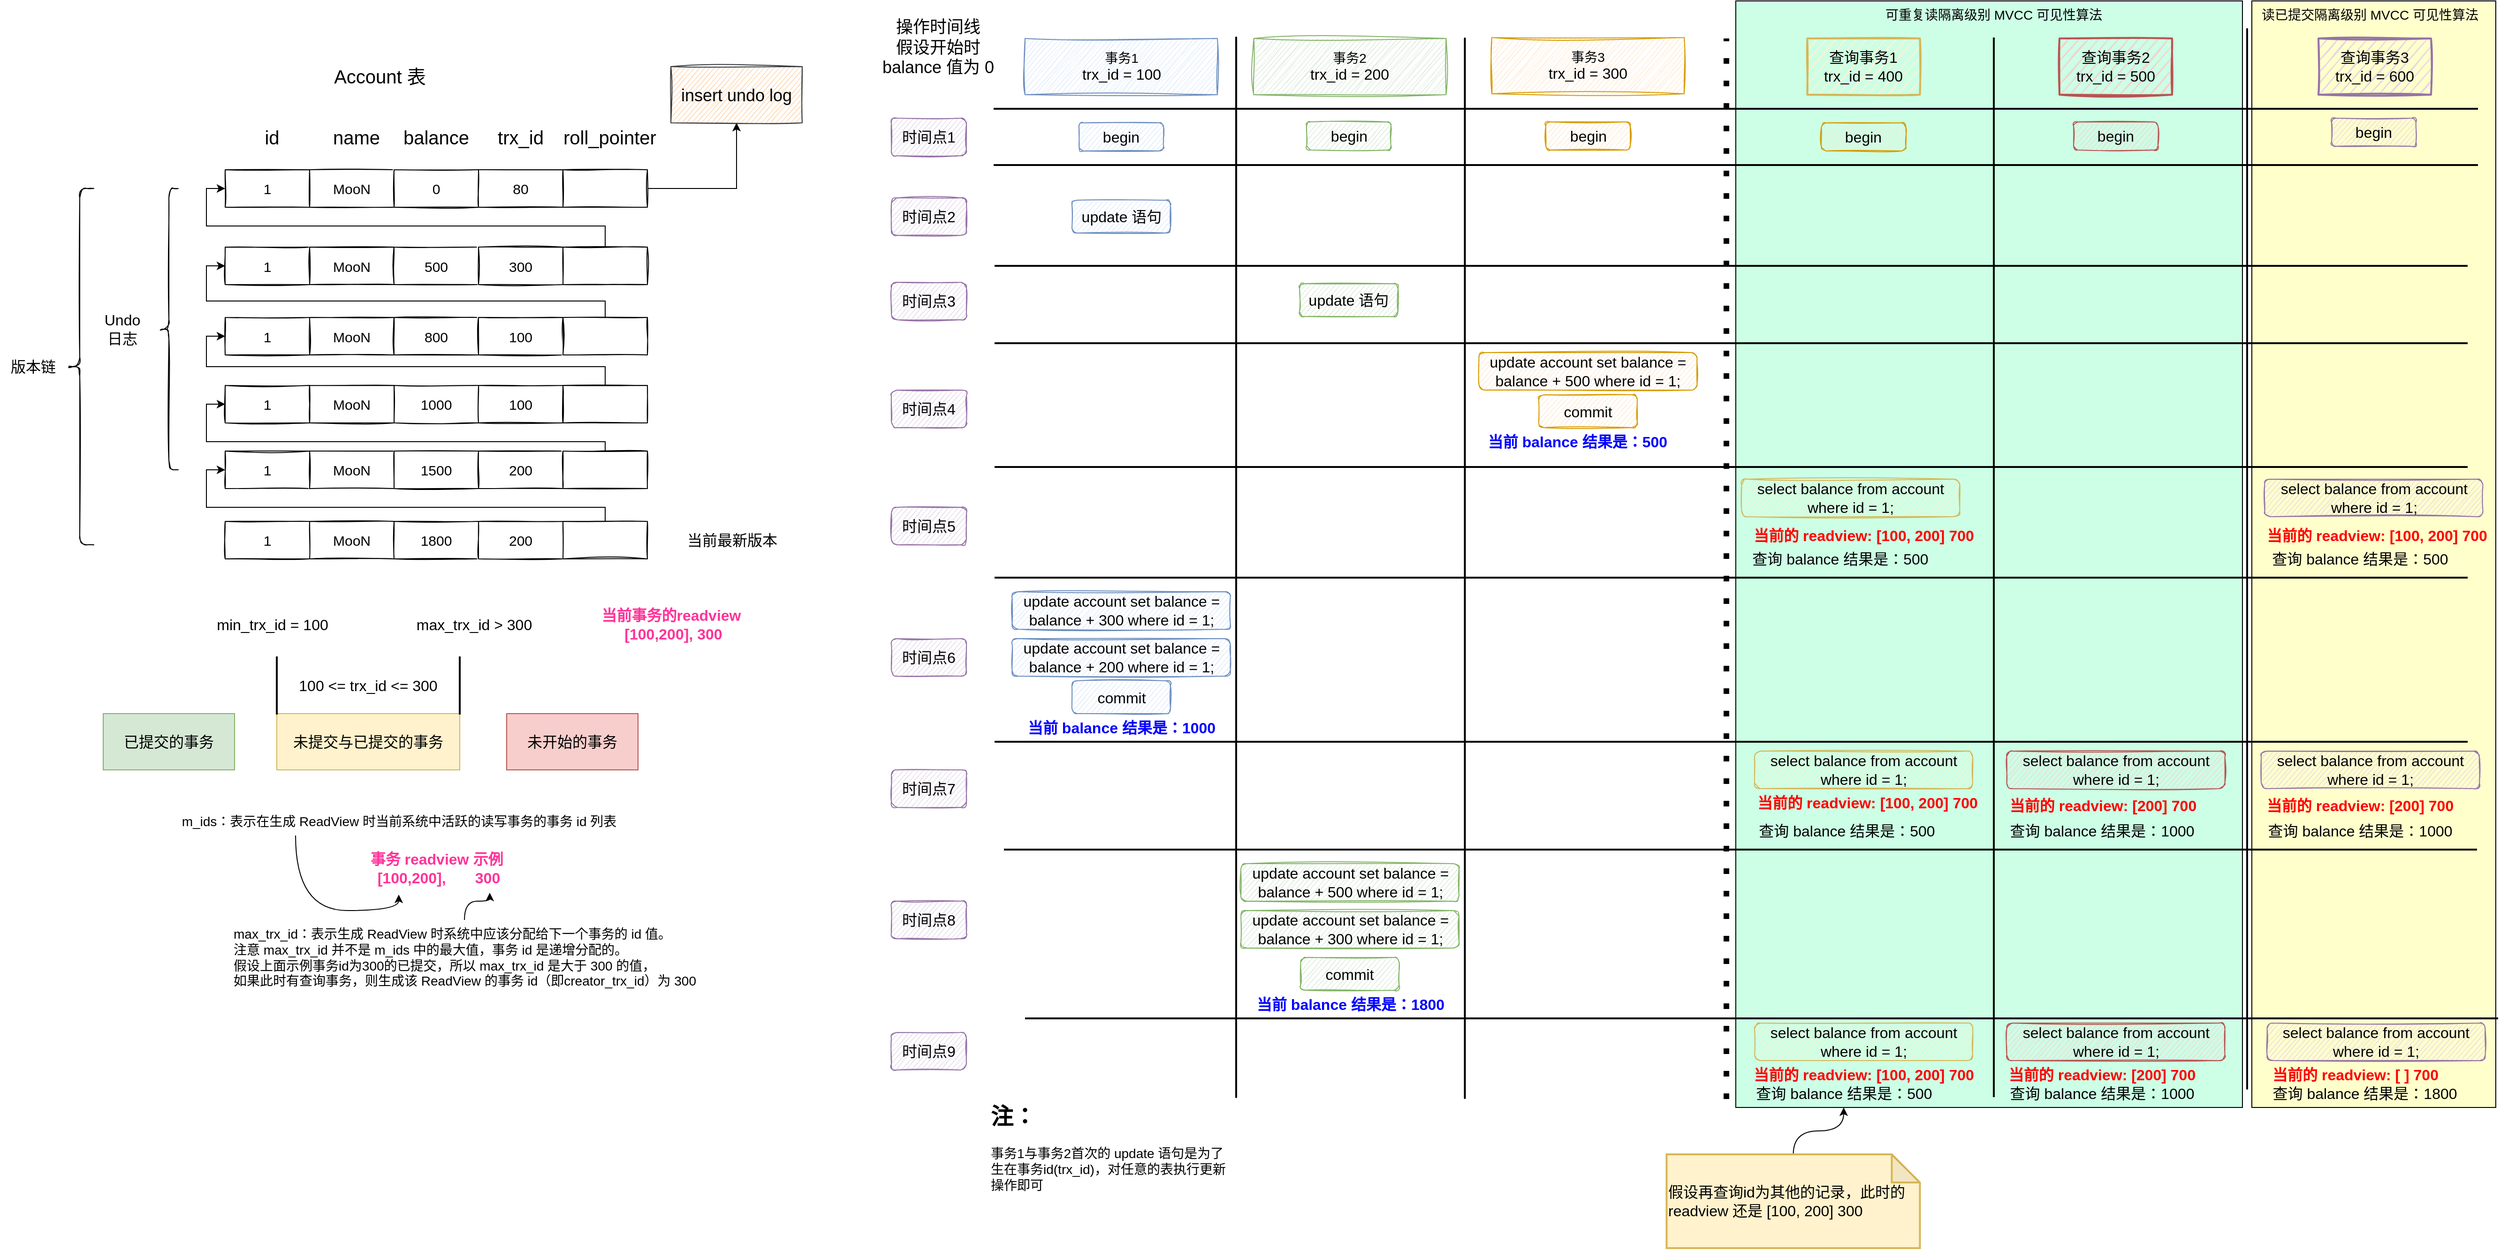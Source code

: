 <mxfile version="21.6.1" type="device">
  <diagram id="QQNucZEWwQuZAoMuL0eo" name="版本链比对流程">
    <mxGraphModel dx="2231" dy="823" grid="1" gridSize="10" guides="1" tooltips="1" connect="1" arrows="1" fold="1" page="1" pageScale="1" pageWidth="827" pageHeight="1169" math="0" shadow="0">
      <root>
        <mxCell id="0" />
        <mxCell id="1" parent="0" />
        <mxCell id="10XfThxbCA74bScCRpUW-12" value="" style="rounded=0;whiteSpace=wrap;html=1;fontSize=14;fillColor=#FFFFCC;" parent="1" vertex="1">
          <mxGeometry x="2300" width="260" height="1180" as="geometry" />
        </mxCell>
        <mxCell id="10XfThxbCA74bScCRpUW-10" value="" style="rounded=0;whiteSpace=wrap;html=1;fontSize=14;fillColor=#CCFFE6;" parent="1" vertex="1">
          <mxGeometry x="1750" width="540" height="1180" as="geometry" />
        </mxCell>
        <mxCell id="0qLtHgP30Eh2IL9KS39c-17" value="" style="shape=partialRectangle;whiteSpace=wrap;html=1;left=0;right=0;fillColor=none;sketch=0;fontSize=16;strokeWidth=2;" parent="1" vertex="1">
          <mxGeometry x="960" y="115" width="1580" height="60" as="geometry" />
        </mxCell>
        <mxCell id="MeZA9_PLkz-uhG6X49Gn-3" value="&lt;font style=&quot;font-size: 20px;&quot;&gt;Account 表&lt;/font&gt;" style="text;html=1;strokeColor=none;fillColor=none;align=center;verticalAlign=middle;whiteSpace=wrap;rounded=0;sketch=1;fillStyle=auto;" parent="1" vertex="1">
          <mxGeometry x="220" y="50" width="170" height="60" as="geometry" />
        </mxCell>
        <mxCell id="MeZA9_PLkz-uhG6X49Gn-23" value="" style="group;sketch=1;" parent="1" vertex="1" connectable="0">
          <mxGeometry x="140" y="180" width="450" height="40" as="geometry" />
        </mxCell>
        <mxCell id="MeZA9_PLkz-uhG6X49Gn-18" value="1" style="rounded=0;whiteSpace=wrap;html=1;sketch=1;fillStyle=auto;fontSize=15;gradientColor=none;" parent="MeZA9_PLkz-uhG6X49Gn-23" vertex="1">
          <mxGeometry width="90" height="40" as="geometry" />
        </mxCell>
        <mxCell id="MeZA9_PLkz-uhG6X49Gn-19" value="MooN" style="rounded=0;whiteSpace=wrap;html=1;sketch=1;fillStyle=auto;fontSize=15;gradientColor=none;" parent="MeZA9_PLkz-uhG6X49Gn-23" vertex="1">
          <mxGeometry x="90" width="90" height="40" as="geometry" />
        </mxCell>
        <mxCell id="MeZA9_PLkz-uhG6X49Gn-20" value="0" style="rounded=0;whiteSpace=wrap;html=1;sketch=1;fillStyle=auto;fontSize=15;gradientColor=none;" parent="MeZA9_PLkz-uhG6X49Gn-23" vertex="1">
          <mxGeometry x="180" width="90" height="40" as="geometry" />
        </mxCell>
        <mxCell id="MeZA9_PLkz-uhG6X49Gn-21" value="80" style="rounded=0;whiteSpace=wrap;html=1;sketch=1;fillStyle=auto;fontSize=15;gradientColor=none;" parent="MeZA9_PLkz-uhG6X49Gn-23" vertex="1">
          <mxGeometry x="270" width="90" height="40" as="geometry" />
        </mxCell>
        <mxCell id="MeZA9_PLkz-uhG6X49Gn-22" value="" style="rounded=0;whiteSpace=wrap;html=1;sketch=1;fillStyle=auto;fontSize=15;gradientColor=none;" parent="MeZA9_PLkz-uhG6X49Gn-23" vertex="1">
          <mxGeometry x="360" width="90" height="40" as="geometry" />
        </mxCell>
        <mxCell id="0qLtHgP30Eh2IL9KS39c-2" value="&lt;font style=&quot;font-size: 20px;&quot;&gt;id&lt;/font&gt;" style="text;html=1;strokeColor=none;fillColor=none;align=center;verticalAlign=middle;whiteSpace=wrap;rounded=0;sketch=1;" parent="1" vertex="1">
          <mxGeometry x="160" y="130" width="60" height="30" as="geometry" />
        </mxCell>
        <mxCell id="0qLtHgP30Eh2IL9KS39c-3" value="&lt;font style=&quot;font-size: 20px;&quot;&gt;name&lt;/font&gt;" style="text;html=1;strokeColor=none;fillColor=none;align=center;verticalAlign=middle;whiteSpace=wrap;rounded=0;sketch=1;" parent="1" vertex="1">
          <mxGeometry x="250" y="130" width="60" height="30" as="geometry" />
        </mxCell>
        <mxCell id="0qLtHgP30Eh2IL9KS39c-4" value="&lt;font style=&quot;font-size: 20px;&quot;&gt;balance&lt;/font&gt;" style="text;html=1;strokeColor=none;fillColor=none;align=center;verticalAlign=middle;whiteSpace=wrap;rounded=0;sketch=1;" parent="1" vertex="1">
          <mxGeometry x="335" y="130" width="60" height="30" as="geometry" />
        </mxCell>
        <mxCell id="0qLtHgP30Eh2IL9KS39c-5" value="&lt;font style=&quot;font-size: 20px;&quot;&gt;trx_id&lt;/font&gt;" style="text;html=1;strokeColor=none;fillColor=none;align=center;verticalAlign=middle;whiteSpace=wrap;rounded=0;sketch=1;" parent="1" vertex="1">
          <mxGeometry x="425" y="130" width="60" height="30" as="geometry" />
        </mxCell>
        <mxCell id="0qLtHgP30Eh2IL9KS39c-6" value="&lt;font style=&quot;font-size: 20px;&quot;&gt;roll_pointer&lt;/font&gt;" style="text;html=1;strokeColor=none;fillColor=none;align=center;verticalAlign=middle;whiteSpace=wrap;rounded=0;sketch=1;" parent="1" vertex="1">
          <mxGeometry x="485" y="130" width="130" height="30" as="geometry" />
        </mxCell>
        <mxCell id="0qLtHgP30Eh2IL9KS39c-7" style="edgeStyle=orthogonalEdgeStyle;rounded=0;orthogonalLoop=1;jettySize=auto;html=1;exitX=1;exitY=0.5;exitDx=0;exitDy=0;fontSize=20;" parent="1" source="MeZA9_PLkz-uhG6X49Gn-22" target="0qLtHgP30Eh2IL9KS39c-8" edge="1">
          <mxGeometry relative="1" as="geometry">
            <mxPoint x="650" y="90" as="targetPoint" />
          </mxGeometry>
        </mxCell>
        <mxCell id="0qLtHgP30Eh2IL9KS39c-8" value="&lt;font style=&quot;font-size: 18px;&quot;&gt;insert undo log&lt;/font&gt;" style="rounded=0;whiteSpace=wrap;html=1;sketch=1;fontSize=20;fillColor=#ffcc99;strokeColor=#36393d;" parent="1" vertex="1">
          <mxGeometry x="615" y="70" width="140" height="60" as="geometry" />
        </mxCell>
        <mxCell id="0qLtHgP30Eh2IL9KS39c-9" value="操作时间线&lt;br&gt;假设开始时 &lt;br&gt;balance 值为 0" style="text;html=1;strokeColor=none;fillColor=none;align=center;verticalAlign=middle;whiteSpace=wrap;rounded=0;sketch=1;fontSize=18;" parent="1" vertex="1">
          <mxGeometry x="770" y="30" width="260" height="40" as="geometry" />
        </mxCell>
        <mxCell id="0qLtHgP30Eh2IL9KS39c-19" value="时间点1" style="rounded=1;whiteSpace=wrap;html=1;sketch=1;fontSize=16;fillColor=#e1d5e7;strokeColor=#9673a6;" parent="1" vertex="1">
          <mxGeometry x="850" y="125" width="80" height="40" as="geometry" />
        </mxCell>
        <mxCell id="0qLtHgP30Eh2IL9KS39c-20" value="时间点2" style="rounded=1;whiteSpace=wrap;html=1;sketch=1;fontSize=16;fillColor=#e1d5e7;strokeColor=#9673a6;" parent="1" vertex="1">
          <mxGeometry x="850" y="210" width="80" height="40" as="geometry" />
        </mxCell>
        <mxCell id="0qLtHgP30Eh2IL9KS39c-23" value="update 语句" style="rounded=1;whiteSpace=wrap;html=1;sketch=1;fontSize=16;fillColor=#dae8fc;strokeColor=#6c8ebf;" parent="1" vertex="1">
          <mxGeometry x="1042.5" y="212.5" width="105" height="35" as="geometry" />
        </mxCell>
        <mxCell id="0qLtHgP30Eh2IL9KS39c-27" value="时间点3" style="rounded=1;whiteSpace=wrap;html=1;sketch=1;fontSize=16;fillColor=#e1d5e7;strokeColor=#9673a6;" parent="1" vertex="1">
          <mxGeometry x="850" y="300" width="80" height="40" as="geometry" />
        </mxCell>
        <mxCell id="0qLtHgP30Eh2IL9KS39c-31" value="时间点4" style="rounded=1;whiteSpace=wrap;html=1;sketch=1;fontSize=16;fillColor=#e1d5e7;strokeColor=#9673a6;" parent="1" vertex="1">
          <mxGeometry x="850" y="415" width="80" height="40" as="geometry" />
        </mxCell>
        <mxCell id="0qLtHgP30Eh2IL9KS39c-33" value="" style="group;sketch=1;" parent="1" vertex="1" connectable="0">
          <mxGeometry x="140" y="262.5" width="450" height="40" as="geometry" />
        </mxCell>
        <mxCell id="0qLtHgP30Eh2IL9KS39c-34" value="1" style="rounded=0;whiteSpace=wrap;html=1;sketch=1;fillStyle=auto;fontSize=15;gradientColor=none;" parent="0qLtHgP30Eh2IL9KS39c-33" vertex="1">
          <mxGeometry width="90" height="40" as="geometry" />
        </mxCell>
        <mxCell id="0qLtHgP30Eh2IL9KS39c-35" value="MooN" style="rounded=0;whiteSpace=wrap;html=1;sketch=1;fillStyle=auto;fontSize=15;gradientColor=none;" parent="0qLtHgP30Eh2IL9KS39c-33" vertex="1">
          <mxGeometry x="90" width="90" height="40" as="geometry" />
        </mxCell>
        <mxCell id="0qLtHgP30Eh2IL9KS39c-36" value="500" style="rounded=0;whiteSpace=wrap;html=1;sketch=1;fillStyle=auto;fontSize=15;gradientColor=none;" parent="0qLtHgP30Eh2IL9KS39c-33" vertex="1">
          <mxGeometry x="180" width="90" height="40" as="geometry" />
        </mxCell>
        <mxCell id="0qLtHgP30Eh2IL9KS39c-37" value="300" style="rounded=0;whiteSpace=wrap;html=1;sketch=1;fillStyle=auto;fontSize=15;gradientColor=none;" parent="0qLtHgP30Eh2IL9KS39c-33" vertex="1">
          <mxGeometry x="270" width="90" height="40" as="geometry" />
        </mxCell>
        <mxCell id="0qLtHgP30Eh2IL9KS39c-38" value="" style="rounded=0;whiteSpace=wrap;html=1;sketch=1;fillStyle=auto;fontSize=15;gradientColor=none;" parent="0qLtHgP30Eh2IL9KS39c-33" vertex="1">
          <mxGeometry x="360" width="90" height="40" as="geometry" />
        </mxCell>
        <mxCell id="0qLtHgP30Eh2IL9KS39c-39" style="edgeStyle=orthogonalEdgeStyle;rounded=0;orthogonalLoop=1;jettySize=auto;html=1;entryX=0;entryY=0.5;entryDx=0;entryDy=0;fontSize=16;" parent="1" source="0qLtHgP30Eh2IL9KS39c-38" target="MeZA9_PLkz-uhG6X49Gn-18" edge="1">
          <mxGeometry relative="1" as="geometry">
            <Array as="points">
              <mxPoint x="545" y="240" />
              <mxPoint x="120" y="240" />
              <mxPoint x="120" y="200" />
            </Array>
          </mxGeometry>
        </mxCell>
        <mxCell id="0qLtHgP30Eh2IL9KS39c-41" value="" style="group;sketch=1;" parent="1" vertex="1" connectable="0">
          <mxGeometry x="140" y="337.5" width="450" height="40" as="geometry" />
        </mxCell>
        <mxCell id="0qLtHgP30Eh2IL9KS39c-42" value="1" style="rounded=0;whiteSpace=wrap;html=1;sketch=1;fillStyle=auto;fontSize=15;gradientColor=none;" parent="0qLtHgP30Eh2IL9KS39c-41" vertex="1">
          <mxGeometry width="90" height="40" as="geometry" />
        </mxCell>
        <mxCell id="0qLtHgP30Eh2IL9KS39c-43" value="MooN" style="rounded=0;whiteSpace=wrap;html=1;sketch=1;fillStyle=auto;fontSize=15;gradientColor=none;" parent="0qLtHgP30Eh2IL9KS39c-41" vertex="1">
          <mxGeometry x="90" width="90" height="40" as="geometry" />
        </mxCell>
        <mxCell id="0qLtHgP30Eh2IL9KS39c-44" value="800" style="rounded=0;whiteSpace=wrap;html=1;sketch=1;fillStyle=auto;fontSize=15;gradientColor=none;" parent="0qLtHgP30Eh2IL9KS39c-41" vertex="1">
          <mxGeometry x="180" width="90" height="40" as="geometry" />
        </mxCell>
        <mxCell id="0qLtHgP30Eh2IL9KS39c-45" value="100" style="rounded=0;whiteSpace=wrap;html=1;sketch=1;fillStyle=auto;fontSize=15;gradientColor=none;" parent="0qLtHgP30Eh2IL9KS39c-41" vertex="1">
          <mxGeometry x="270" width="90" height="40" as="geometry" />
        </mxCell>
        <mxCell id="0qLtHgP30Eh2IL9KS39c-46" value="" style="rounded=0;whiteSpace=wrap;html=1;sketch=1;fillStyle=auto;fontSize=15;gradientColor=none;" parent="0qLtHgP30Eh2IL9KS39c-41" vertex="1">
          <mxGeometry x="360" width="90" height="40" as="geometry" />
        </mxCell>
        <mxCell id="0qLtHgP30Eh2IL9KS39c-47" value="" style="group;sketch=1;" parent="1" vertex="1" connectable="0">
          <mxGeometry x="140" y="410" width="450" height="40" as="geometry" />
        </mxCell>
        <mxCell id="0qLtHgP30Eh2IL9KS39c-48" value="1" style="rounded=0;whiteSpace=wrap;html=1;sketch=1;fillStyle=auto;fontSize=15;gradientColor=none;" parent="0qLtHgP30Eh2IL9KS39c-47" vertex="1">
          <mxGeometry width="90" height="40" as="geometry" />
        </mxCell>
        <mxCell id="0qLtHgP30Eh2IL9KS39c-49" value="MooN" style="rounded=0;whiteSpace=wrap;html=1;sketch=1;fillStyle=auto;fontSize=15;gradientColor=none;" parent="0qLtHgP30Eh2IL9KS39c-47" vertex="1">
          <mxGeometry x="90" width="90" height="40" as="geometry" />
        </mxCell>
        <mxCell id="0qLtHgP30Eh2IL9KS39c-50" value="1000" style="rounded=0;whiteSpace=wrap;html=1;sketch=1;fillStyle=auto;fontSize=15;gradientColor=none;" parent="0qLtHgP30Eh2IL9KS39c-47" vertex="1">
          <mxGeometry x="180" width="90" height="40" as="geometry" />
        </mxCell>
        <mxCell id="0qLtHgP30Eh2IL9KS39c-51" value="100" style="rounded=0;whiteSpace=wrap;html=1;sketch=1;fillStyle=auto;fontSize=15;gradientColor=none;" parent="0qLtHgP30Eh2IL9KS39c-47" vertex="1">
          <mxGeometry x="270" width="90" height="40" as="geometry" />
        </mxCell>
        <mxCell id="0qLtHgP30Eh2IL9KS39c-52" value="" style="rounded=0;whiteSpace=wrap;html=1;sketch=1;fillStyle=auto;fontSize=15;gradientColor=none;" parent="0qLtHgP30Eh2IL9KS39c-47" vertex="1">
          <mxGeometry x="360" width="90" height="40" as="geometry" />
        </mxCell>
        <mxCell id="0qLtHgP30Eh2IL9KS39c-53" value="" style="group;sketch=1;" parent="1" vertex="1" connectable="0">
          <mxGeometry x="140" y="480" width="450" height="40" as="geometry" />
        </mxCell>
        <mxCell id="0qLtHgP30Eh2IL9KS39c-54" value="1" style="rounded=0;whiteSpace=wrap;html=1;sketch=1;fillStyle=auto;fontSize=15;gradientColor=none;" parent="0qLtHgP30Eh2IL9KS39c-53" vertex="1">
          <mxGeometry width="90" height="40" as="geometry" />
        </mxCell>
        <mxCell id="0qLtHgP30Eh2IL9KS39c-55" value="MooN" style="rounded=0;whiteSpace=wrap;html=1;sketch=1;fillStyle=auto;fontSize=15;gradientColor=none;" parent="0qLtHgP30Eh2IL9KS39c-53" vertex="1">
          <mxGeometry x="90" width="90" height="40" as="geometry" />
        </mxCell>
        <mxCell id="0qLtHgP30Eh2IL9KS39c-56" value="1500" style="rounded=0;whiteSpace=wrap;html=1;sketch=1;fillStyle=auto;fontSize=15;gradientColor=none;" parent="0qLtHgP30Eh2IL9KS39c-53" vertex="1">
          <mxGeometry x="180" width="90" height="40" as="geometry" />
        </mxCell>
        <mxCell id="0qLtHgP30Eh2IL9KS39c-57" value="200" style="rounded=0;whiteSpace=wrap;html=1;sketch=1;fillStyle=auto;fontSize=15;gradientColor=none;" parent="0qLtHgP30Eh2IL9KS39c-53" vertex="1">
          <mxGeometry x="270" width="90" height="40" as="geometry" />
        </mxCell>
        <mxCell id="0qLtHgP30Eh2IL9KS39c-58" value="" style="rounded=0;whiteSpace=wrap;html=1;sketch=1;fillStyle=auto;fontSize=15;gradientColor=none;" parent="0qLtHgP30Eh2IL9KS39c-53" vertex="1">
          <mxGeometry x="360" width="90" height="40" as="geometry" />
        </mxCell>
        <mxCell id="0qLtHgP30Eh2IL9KS39c-59" value="" style="group;sketch=1;" parent="1" vertex="1" connectable="0">
          <mxGeometry x="140" y="555" width="450" height="40" as="geometry" />
        </mxCell>
        <mxCell id="0qLtHgP30Eh2IL9KS39c-60" value="1" style="rounded=0;whiteSpace=wrap;html=1;sketch=1;fillStyle=auto;fontSize=15;gradientColor=none;" parent="0qLtHgP30Eh2IL9KS39c-59" vertex="1">
          <mxGeometry width="90" height="40" as="geometry" />
        </mxCell>
        <mxCell id="0qLtHgP30Eh2IL9KS39c-61" value="MooN" style="rounded=0;whiteSpace=wrap;html=1;sketch=1;fillStyle=auto;fontSize=15;gradientColor=none;" parent="0qLtHgP30Eh2IL9KS39c-59" vertex="1">
          <mxGeometry x="90" width="90" height="40" as="geometry" />
        </mxCell>
        <mxCell id="0qLtHgP30Eh2IL9KS39c-62" value="1800" style="rounded=0;whiteSpace=wrap;html=1;sketch=1;fillStyle=auto;fontSize=15;gradientColor=none;" parent="0qLtHgP30Eh2IL9KS39c-59" vertex="1">
          <mxGeometry x="180" width="90" height="40" as="geometry" />
        </mxCell>
        <mxCell id="0qLtHgP30Eh2IL9KS39c-63" value="200" style="rounded=0;whiteSpace=wrap;html=1;sketch=1;fillStyle=auto;fontSize=15;gradientColor=none;" parent="0qLtHgP30Eh2IL9KS39c-59" vertex="1">
          <mxGeometry x="270" width="90" height="40" as="geometry" />
        </mxCell>
        <mxCell id="0qLtHgP30Eh2IL9KS39c-64" value="" style="rounded=0;whiteSpace=wrap;html=1;sketch=1;fillStyle=auto;fontSize=15;gradientColor=none;" parent="0qLtHgP30Eh2IL9KS39c-59" vertex="1">
          <mxGeometry x="360" width="90" height="40" as="geometry" />
        </mxCell>
        <mxCell id="0qLtHgP30Eh2IL9KS39c-65" style="edgeStyle=orthogonalEdgeStyle;rounded=0;orthogonalLoop=1;jettySize=auto;html=1;entryX=0;entryY=0.5;entryDx=0;entryDy=0;fontSize=16;" parent="1" source="0qLtHgP30Eh2IL9KS39c-64" target="0qLtHgP30Eh2IL9KS39c-54" edge="1">
          <mxGeometry relative="1" as="geometry">
            <Array as="points">
              <mxPoint x="545" y="540" />
              <mxPoint x="120" y="540" />
              <mxPoint x="120" y="500" />
            </Array>
          </mxGeometry>
        </mxCell>
        <mxCell id="0qLtHgP30Eh2IL9KS39c-66" style="edgeStyle=orthogonalEdgeStyle;rounded=0;orthogonalLoop=1;jettySize=auto;html=1;entryX=0;entryY=0.5;entryDx=0;entryDy=0;fontSize=16;" parent="1" source="0qLtHgP30Eh2IL9KS39c-58" target="0qLtHgP30Eh2IL9KS39c-48" edge="1">
          <mxGeometry relative="1" as="geometry">
            <Array as="points">
              <mxPoint x="545" y="470" />
              <mxPoint x="120" y="470" />
              <mxPoint x="120" y="430" />
            </Array>
          </mxGeometry>
        </mxCell>
        <mxCell id="0qLtHgP30Eh2IL9KS39c-67" style="edgeStyle=orthogonalEdgeStyle;rounded=0;orthogonalLoop=1;jettySize=auto;html=1;entryX=0;entryY=0.5;entryDx=0;entryDy=0;fontSize=16;" parent="1" source="0qLtHgP30Eh2IL9KS39c-52" target="0qLtHgP30Eh2IL9KS39c-42" edge="1">
          <mxGeometry relative="1" as="geometry">
            <Array as="points">
              <mxPoint x="545" y="390" />
              <mxPoint x="120" y="390" />
              <mxPoint x="120" y="358" />
            </Array>
          </mxGeometry>
        </mxCell>
        <mxCell id="0qLtHgP30Eh2IL9KS39c-68" style="edgeStyle=orthogonalEdgeStyle;rounded=0;orthogonalLoop=1;jettySize=auto;html=1;entryX=0;entryY=0.5;entryDx=0;entryDy=0;fontSize=16;" parent="1" source="0qLtHgP30Eh2IL9KS39c-46" target="0qLtHgP30Eh2IL9KS39c-34" edge="1">
          <mxGeometry relative="1" as="geometry">
            <Array as="points">
              <mxPoint x="545" y="320" />
              <mxPoint x="120" y="320" />
              <mxPoint x="120" y="283" />
            </Array>
          </mxGeometry>
        </mxCell>
        <mxCell id="0qLtHgP30Eh2IL9KS39c-69" value="当前最新版本" style="text;html=1;align=center;verticalAlign=middle;resizable=0;points=[];autosize=1;strokeColor=none;fillColor=none;fontSize=16;" parent="1" vertex="1">
          <mxGeometry x="620" y="560" width="120" height="30" as="geometry" />
        </mxCell>
        <mxCell id="0qLtHgP30Eh2IL9KS39c-70" value="" style="shape=curlyBracket;whiteSpace=wrap;html=1;rounded=1;labelPosition=left;verticalLabelPosition=middle;align=right;verticalAlign=middle;sketch=1;fontSize=16;" parent="1" vertex="1">
          <mxGeometry x="70" y="200" width="20" height="300" as="geometry" />
        </mxCell>
        <mxCell id="0qLtHgP30Eh2IL9KS39c-71" value="Undo&lt;br&gt;日志" style="text;html=1;align=center;verticalAlign=middle;resizable=0;points=[];autosize=1;strokeColor=none;fillColor=none;fontSize=16;" parent="1" vertex="1">
          <mxGeometry y="325" width="60" height="50" as="geometry" />
        </mxCell>
        <mxCell id="0qLtHgP30Eh2IL9KS39c-75" value="" style="shape=curlyBracket;whiteSpace=wrap;html=1;rounded=1;labelPosition=left;verticalLabelPosition=middle;align=right;verticalAlign=middle;sketch=1;fontSize=16;" parent="1" vertex="1">
          <mxGeometry x="-30" y="200" width="30" height="380" as="geometry" />
        </mxCell>
        <mxCell id="0qLtHgP30Eh2IL9KS39c-76" value="版本链" style="text;html=1;align=center;verticalAlign=middle;resizable=0;points=[];autosize=1;strokeColor=none;fillColor=none;fontSize=16;" parent="1" vertex="1">
          <mxGeometry x="-100" y="375" width="70" height="30" as="geometry" />
        </mxCell>
        <mxCell id="3zVsceI3X5wX8iPluOR--1" value="&lt;h1&gt;注：&lt;/h1&gt;&lt;p&gt;&lt;font style=&quot;font-size: 14px;&quot;&gt;事务1与事务2首次的 update 语句是为了生在事务id(trx_id)，对任意的表执行更新操作即可&lt;/font&gt;&lt;/p&gt;" style="text;html=1;strokeColor=none;fillColor=none;spacing=5;spacingTop=-20;whiteSpace=wrap;overflow=hidden;rounded=0;" parent="1" vertex="1">
          <mxGeometry x="951.25" y="1170" width="260" height="110" as="geometry" />
        </mxCell>
        <mxCell id="3zVsceI3X5wX8iPluOR--2" value="时间点5" style="rounded=1;whiteSpace=wrap;html=1;sketch=1;fontSize=16;fillColor=#e1d5e7;strokeColor=#9673a6;" parent="1" vertex="1">
          <mxGeometry x="850" y="540" width="80" height="40" as="geometry" />
        </mxCell>
        <mxCell id="3zVsceI3X5wX8iPluOR--3" value="时间点6" style="rounded=1;whiteSpace=wrap;html=1;sketch=1;fontSize=16;fillColor=#e1d5e7;strokeColor=#9673a6;" parent="1" vertex="1">
          <mxGeometry x="850" y="680" width="80" height="40" as="geometry" />
        </mxCell>
        <mxCell id="3zVsceI3X5wX8iPluOR--8" value="update account set balance = balance + 200 where id = 1;" style="rounded=1;whiteSpace=wrap;html=1;sketch=1;fontSize=16;fillColor=#dae8fc;strokeColor=#6c8ebf;" parent="1" vertex="1">
          <mxGeometry x="978.75" y="680" width="232.5" height="40" as="geometry" />
        </mxCell>
        <mxCell id="3zVsceI3X5wX8iPluOR--9" value="commit" style="rounded=1;whiteSpace=wrap;html=1;sketch=1;fontSize=16;fillColor=#dae8fc;strokeColor=#6c8ebf;" parent="1" vertex="1">
          <mxGeometry x="1042.5" y="725" width="105" height="35" as="geometry" />
        </mxCell>
        <mxCell id="3zVsceI3X5wX8iPluOR--13" value="时间点7" style="rounded=1;whiteSpace=wrap;html=1;sketch=1;fontSize=16;fillColor=#e1d5e7;strokeColor=#9673a6;" parent="1" vertex="1">
          <mxGeometry x="850" y="820" width="80" height="40" as="geometry" />
        </mxCell>
        <mxCell id="3zVsceI3X5wX8iPluOR--14" value="时间点8" style="rounded=1;whiteSpace=wrap;html=1;sketch=1;fontSize=16;fillColor=#e1d5e7;strokeColor=#9673a6;" parent="1" vertex="1">
          <mxGeometry x="850" y="960" width="80" height="40" as="geometry" />
        </mxCell>
        <mxCell id="0qLtHgP30Eh2IL9KS39c-15" value="begin" style="rounded=1;whiteSpace=wrap;html=1;sketch=1;fontSize=16;fillColor=#ffe6cc;strokeColor=#d79b00;" parent="1" vertex="1">
          <mxGeometry x="1547.5" y="129" width="90" height="30" as="geometry" />
        </mxCell>
        <mxCell id="0qLtHgP30Eh2IL9KS39c-29" value="commit" style="rounded=1;whiteSpace=wrap;html=1;sketch=1;fontSize=16;fillColor=#ffe6cc;strokeColor=#d79b00;" parent="1" vertex="1">
          <mxGeometry x="1540" y="420" width="105" height="35" as="geometry" />
        </mxCell>
        <mxCell id="0qLtHgP30Eh2IL9KS39c-25" value="update account set balance = balance + 500 where id = 1;" style="rounded=1;whiteSpace=wrap;html=1;sketch=1;fontSize=16;fillColor=#ffe6cc;strokeColor=#d79b00;" parent="1" vertex="1">
          <mxGeometry x="1476.25" y="375" width="232.5" height="40" as="geometry" />
        </mxCell>
        <mxCell id="3zVsceI3X5wX8iPluOR--15" value="update account set balance = balance + 300 where id = 1;" style="rounded=1;whiteSpace=wrap;html=1;sketch=1;fontSize=16;fillColor=#d5e8d4;strokeColor=#82b366;" parent="1" vertex="1">
          <mxGeometry x="1222.5" y="970" width="232.5" height="40" as="geometry" />
        </mxCell>
        <mxCell id="3zVsceI3X5wX8iPluOR--17" value="" style="endArrow=none;dashed=1;html=1;dashPattern=1 3;strokeWidth=6;rounded=0;fontSize=14;" parent="1" edge="1">
          <mxGeometry width="50" height="50" relative="1" as="geometry">
            <mxPoint x="1740" y="1171" as="sourcePoint" />
            <mxPoint x="1740" y="40" as="targetPoint" />
          </mxGeometry>
        </mxCell>
        <mxCell id="3zVsceI3X5wX8iPluOR--18" value="可重复读隔离级别 MVCC 可见性算法" style="text;html=1;strokeColor=none;fillColor=none;align=center;verticalAlign=middle;whiteSpace=wrap;rounded=0;fontSize=14;" parent="1" vertex="1">
          <mxGeometry x="1900" width="250" height="30" as="geometry" />
        </mxCell>
        <mxCell id="0qLtHgP30Eh2IL9KS39c-13" value="begin" style="rounded=1;whiteSpace=wrap;html=1;sketch=1;fontSize=16;fillColor=#dae8fc;strokeColor=#6c8ebf;" parent="1" vertex="1">
          <mxGeometry x="1050" y="130" width="90" height="30" as="geometry" />
        </mxCell>
        <mxCell id="3zVsceI3X5wX8iPluOR--6" value="update account set balance = balance + 300 where id = 1;" style="rounded=1;whiteSpace=wrap;html=1;sketch=1;fontSize=16;fillColor=#dae8fc;strokeColor=#6c8ebf;" parent="1" vertex="1">
          <mxGeometry x="978.75" y="630" width="232.5" height="40" as="geometry" />
        </mxCell>
        <mxCell id="0qLtHgP30Eh2IL9KS39c-14" value="begin" style="rounded=1;whiteSpace=wrap;html=1;sketch=1;fontSize=16;fillColor=#d5e8d4;strokeColor=#82b366;" parent="1" vertex="1">
          <mxGeometry x="1292.5" y="129" width="90" height="30" as="geometry" />
        </mxCell>
        <mxCell id="0qLtHgP30Eh2IL9KS39c-24" value="update 语句" style="rounded=1;whiteSpace=wrap;html=1;sketch=1;fontSize=16;fillColor=#d5e8d4;strokeColor=#82b366;" parent="1" vertex="1">
          <mxGeometry x="1285" y="301.5" width="105" height="35" as="geometry" />
        </mxCell>
        <mxCell id="3zVsceI3X5wX8iPluOR--10" value="update account set balance = balance + 500 where id = 1;" style="rounded=1;whiteSpace=wrap;html=1;sketch=1;fontSize=16;fillColor=#d5e8d4;strokeColor=#82b366;" parent="1" vertex="1">
          <mxGeometry x="1222.5" y="920" width="232.5" height="40" as="geometry" />
        </mxCell>
        <mxCell id="3zVsceI3X5wX8iPluOR--16" value="commit" style="rounded=1;whiteSpace=wrap;html=1;sketch=1;fontSize=16;fillColor=#d5e8d4;strokeColor=#82b366;" parent="1" vertex="1">
          <mxGeometry x="1286.25" y="1020" width="105" height="35" as="geometry" />
        </mxCell>
        <mxCell id="3zVsceI3X5wX8iPluOR--19" value="事务1&lt;br style=&quot;border-color: var(--border-color); font-size: 16px;&quot;&gt;&lt;span style=&quot;font-size: 16px;&quot;&gt;trx_id = 100&lt;/span&gt;" style="rounded=0;whiteSpace=wrap;html=1;fontSize=14;fillColor=#dae8fc;strokeColor=#6c8ebf;sketch=1;curveFitting=1;jiggle=2;" parent="1" vertex="1">
          <mxGeometry x="992.5" y="40" width="205" height="60" as="geometry" />
        </mxCell>
        <mxCell id="3zVsceI3X5wX8iPluOR--20" value="事务2&lt;br style=&quot;border-color: var(--border-color); font-size: 16px;&quot;&gt;&lt;span style=&quot;font-size: 16px;&quot;&gt;trx_id = 200&lt;/span&gt;" style="rounded=0;whiteSpace=wrap;html=1;fontSize=14;fillColor=#d5e8d4;strokeColor=#82b366;sketch=1;curveFitting=1;jiggle=2;" parent="1" vertex="1">
          <mxGeometry x="1236.25" y="40" width="205" height="60" as="geometry" />
        </mxCell>
        <mxCell id="3zVsceI3X5wX8iPluOR--21" value="事务3&lt;br style=&quot;border-color: var(--border-color); font-size: 16px;&quot;&gt;&lt;span style=&quot;font-size: 16px;&quot;&gt;trx_id = 300&lt;/span&gt;" style="rounded=0;whiteSpace=wrap;html=1;fontSize=14;fillColor=#ffe6cc;strokeColor=#d79b00;sketch=1;curveFitting=1;jiggle=2;" parent="1" vertex="1">
          <mxGeometry x="1490" y="39" width="205" height="60" as="geometry" />
        </mxCell>
        <mxCell id="3zVsceI3X5wX8iPluOR--23" value="" style="line;strokeWidth=2;direction=south;html=1;sketch=1;fontSize=14;" parent="1" vertex="1">
          <mxGeometry x="1456.25" y="40" width="10" height="1130" as="geometry" />
        </mxCell>
        <mxCell id="3zVsceI3X5wX8iPluOR--24" value="" style="line;strokeWidth=2;direction=south;html=1;sketch=1;fontSize=14;" parent="1" vertex="1">
          <mxGeometry x="1212.5" y="39" width="10" height="1130" as="geometry" />
        </mxCell>
        <mxCell id="Q289Mc9IiTVFGNPaQK_M-1" value="&lt;font style=&quot;font-size: 16px;&quot;&gt;已提交的事务&lt;/font&gt;" style="rounded=0;whiteSpace=wrap;html=1;sketch=0;fillColor=#d5e8d4;strokeColor=#82b366;" parent="1" vertex="1">
          <mxGeometry x="10" y="760" width="140" height="60" as="geometry" />
        </mxCell>
        <mxCell id="Q289Mc9IiTVFGNPaQK_M-2" value="&lt;font style=&quot;font-size: 16px;&quot;&gt;未提交与已提交的事务&lt;/font&gt;" style="rounded=0;whiteSpace=wrap;html=1;sketch=0;fillColor=#fff2cc;strokeColor=#d6b656;" parent="1" vertex="1">
          <mxGeometry x="195" y="760" width="195" height="60" as="geometry" />
        </mxCell>
        <mxCell id="Q289Mc9IiTVFGNPaQK_M-3" value="&lt;font style=&quot;font-size: 16px;&quot;&gt;未开始的事务&lt;/font&gt;" style="rounded=0;whiteSpace=wrap;html=1;sketch=0;fillColor=#f8cecc;strokeColor=#b85450;" parent="1" vertex="1">
          <mxGeometry x="440" y="760" width="140" height="60" as="geometry" />
        </mxCell>
        <mxCell id="Q289Mc9IiTVFGNPaQK_M-6" value="100 &amp;lt;= trx_id &amp;lt;= 300" style="shape=partialRectangle;whiteSpace=wrap;html=1;bottom=0;top=0;fillColor=none;sketch=0;fontSize=16;strokeWidth=2;" parent="1" vertex="1">
          <mxGeometry x="195" y="700" width="195" height="60" as="geometry" />
        </mxCell>
        <mxCell id="Q289Mc9IiTVFGNPaQK_M-7" value="min_trx_id = 100" style="text;html=1;align=center;verticalAlign=middle;resizable=0;points=[];autosize=1;strokeColor=none;fillColor=none;fontSize=16;" parent="1" vertex="1">
          <mxGeometry x="120" y="650" width="140" height="30" as="geometry" />
        </mxCell>
        <mxCell id="Q289Mc9IiTVFGNPaQK_M-9" value="max_trx_id &amp;gt; 300" style="text;html=1;align=center;verticalAlign=middle;resizable=0;points=[];autosize=1;strokeColor=none;fillColor=none;fontSize=16;" parent="1" vertex="1">
          <mxGeometry x="330" y="650" width="150" height="30" as="geometry" />
        </mxCell>
        <mxCell id="Q289Mc9IiTVFGNPaQK_M-10" value="&lt;b&gt;&lt;font color=&quot;#ff3399&quot;&gt;当前事务的readview&lt;br&gt;&amp;nbsp;[100,200], 300&lt;/font&gt;&lt;/b&gt;" style="text;html=1;align=center;verticalAlign=middle;resizable=0;points=[];autosize=1;strokeColor=none;fillColor=none;fontSize=16;" parent="1" vertex="1">
          <mxGeometry x="530" y="640" width="170" height="50" as="geometry" />
        </mxCell>
        <mxCell id="Q289Mc9IiTVFGNPaQK_M-11" value="查询事务1&lt;br&gt;trx_id = 400" style="rounded=0;whiteSpace=wrap;html=1;sketch=1;strokeWidth=2;fontSize=16;fillColor=#fff2cc;strokeColor=#d6b656;" parent="1" vertex="1">
          <mxGeometry x="1826.25" y="40" width="120" height="60" as="geometry" />
        </mxCell>
        <mxCell id="Q289Mc9IiTVFGNPaQK_M-12" value="查询事务2&lt;br&gt;trx_id = 500" style="rounded=0;whiteSpace=wrap;html=1;sketch=1;strokeWidth=2;fontSize=16;fillColor=#f8cecc;strokeColor=#b85450;" parent="1" vertex="1">
          <mxGeometry x="2095" y="40" width="120" height="60" as="geometry" />
        </mxCell>
        <mxCell id="Q289Mc9IiTVFGNPaQK_M-13" value="查询事务3&lt;br&gt;trx_id = 600" style="rounded=0;whiteSpace=wrap;html=1;sketch=1;strokeWidth=2;fontSize=16;fillColor=#e1d5e7;strokeColor=#9673a6;" parent="1" vertex="1">
          <mxGeometry x="2371" y="40" width="120" height="60" as="geometry" />
        </mxCell>
        <mxCell id="Q289Mc9IiTVFGNPaQK_M-16" value="" style="line;strokeWidth=2;direction=south;html=1;sketch=0;fontSize=16;" parent="1" vertex="1">
          <mxGeometry x="2020" y="39" width="10" height="1130" as="geometry" />
        </mxCell>
        <mxCell id="Q289Mc9IiTVFGNPaQK_M-17" value="" style="line;strokeWidth=2;direction=south;html=1;sketch=1;fontSize=16;" parent="1" vertex="1">
          <mxGeometry x="2290" y="30" width="10" height="1130" as="geometry" />
        </mxCell>
        <mxCell id="Q289Mc9IiTVFGNPaQK_M-18" value="begin" style="rounded=1;whiteSpace=wrap;html=1;sketch=1;fontSize=16;fillColor=#ffe6cc;strokeColor=#d79b00;" parent="1" vertex="1">
          <mxGeometry x="1841.25" y="130" width="90" height="30" as="geometry" />
        </mxCell>
        <mxCell id="Q289Mc9IiTVFGNPaQK_M-19" value="begin" style="rounded=1;whiteSpace=wrap;html=1;sketch=1;fontSize=16;fillColor=#f8cecc;strokeColor=#b85450;" parent="1" vertex="1">
          <mxGeometry x="2110" y="129" width="90" height="30" as="geometry" />
        </mxCell>
        <mxCell id="Q289Mc9IiTVFGNPaQK_M-20" value="begin" style="rounded=1;whiteSpace=wrap;html=1;sketch=1;fontSize=16;fillColor=#e1d5e7;strokeColor=#9673a6;" parent="1" vertex="1">
          <mxGeometry x="2385" y="125" width="90" height="30" as="geometry" />
        </mxCell>
        <mxCell id="Q289Mc9IiTVFGNPaQK_M-21" value="读已提交隔离级别 MVCC 可见性算法" style="text;html=1;strokeColor=none;fillColor=none;align=center;verticalAlign=middle;whiteSpace=wrap;rounded=0;fontSize=14;" parent="1" vertex="1">
          <mxGeometry x="2301.25" width="250" height="30" as="geometry" />
        </mxCell>
        <mxCell id="Q289Mc9IiTVFGNPaQK_M-22" value="select balance from account where id = 1;" style="rounded=1;whiteSpace=wrap;html=1;sketch=1;fontSize=16;fillColor=#fff2cc;strokeColor=#d6b656;" parent="1" vertex="1">
          <mxGeometry x="1756.25" y="510" width="232.5" height="40" as="geometry" />
        </mxCell>
        <mxCell id="Q289Mc9IiTVFGNPaQK_M-24" value="select balance from account where id = 1;" style="rounded=1;whiteSpace=wrap;html=1;sketch=1;fontSize=16;fillColor=#f8cecc;strokeColor=#b85450;" parent="1" vertex="1">
          <mxGeometry x="2038.75" y="800" width="232.5" height="40" as="geometry" />
        </mxCell>
        <mxCell id="Q289Mc9IiTVFGNPaQK_M-27" value="" style="line;strokeWidth=2;html=1;perimeter=backbonePerimeter;points=[];outlineConnect=0;sketch=0;fontSize=16;" parent="1" vertex="1">
          <mxGeometry x="960" y="360" width="1570" height="10" as="geometry" />
        </mxCell>
        <mxCell id="Q289Mc9IiTVFGNPaQK_M-28" value="" style="line;strokeWidth=2;html=1;perimeter=backbonePerimeter;points=[];outlineConnect=0;sketch=0;fontSize=16;" parent="1" vertex="1">
          <mxGeometry x="960" y="492" width="1570" height="10" as="geometry" />
        </mxCell>
        <mxCell id="Q289Mc9IiTVFGNPaQK_M-29" value="" style="line;strokeWidth=2;html=1;perimeter=backbonePerimeter;points=[];outlineConnect=0;sketch=0;fontSize=16;" parent="1" vertex="1">
          <mxGeometry x="960" y="277.5" width="1570" height="10" as="geometry" />
        </mxCell>
        <mxCell id="Q289Mc9IiTVFGNPaQK_M-30" value="" style="line;strokeWidth=2;html=1;perimeter=backbonePerimeter;points=[];outlineConnect=0;sketch=0;fontSize=16;" parent="1" vertex="1">
          <mxGeometry x="960" y="610" width="1570" height="10" as="geometry" />
        </mxCell>
        <mxCell id="Q289Mc9IiTVFGNPaQK_M-31" value="&lt;b&gt;&lt;font color=&quot;#ff0000&quot;&gt;当前的 readview: [100, 200] 700&lt;/font&gt;&lt;/b&gt;" style="text;html=1;align=center;verticalAlign=middle;resizable=0;points=[];autosize=1;strokeColor=none;fillColor=none;fontSize=16;" parent="1" vertex="1">
          <mxGeometry x="1756.25" y="555" width="260" height="30" as="geometry" />
        </mxCell>
        <mxCell id="Q289Mc9IiTVFGNPaQK_M-32" value="&lt;font color=&quot;#000000&quot;&gt;查询&amp;nbsp;&lt;/font&gt;&lt;span style=&quot;color: rgb(0, 0, 0);&quot;&gt;balance&amp;nbsp;结果是：500&lt;/span&gt;" style="text;html=1;align=center;verticalAlign=middle;resizable=0;points=[];autosize=1;strokeColor=none;fillColor=none;fontSize=16;fontColor=#FF0000;" parent="1" vertex="1">
          <mxGeometry x="1756.25" y="580" width="210" height="30" as="geometry" />
        </mxCell>
        <mxCell id="Q289Mc9IiTVFGNPaQK_M-33" value="select balance from account where id = 1;" style="rounded=1;whiteSpace=wrap;html=1;sketch=1;fontSize=16;fillColor=#fff2cc;strokeColor=#d6b656;" parent="1" vertex="1">
          <mxGeometry x="1770" y="800" width="232.5" height="40" as="geometry" />
        </mxCell>
        <mxCell id="Q289Mc9IiTVFGNPaQK_M-35" value="" style="line;strokeWidth=2;html=1;perimeter=backbonePerimeter;points=[];outlineConnect=0;sketch=0;fontSize=16;" parent="1" vertex="1">
          <mxGeometry x="960" y="785" width="1570" height="10" as="geometry" />
        </mxCell>
        <mxCell id="Q289Mc9IiTVFGNPaQK_M-36" value="&lt;b&gt;&lt;font color=&quot;#ff0000&quot;&gt;当前的 readview: [100, 200] 700&lt;/font&gt;&lt;/b&gt;" style="text;html=1;align=center;verticalAlign=middle;resizable=0;points=[];autosize=1;strokeColor=none;fillColor=none;fontSize=16;" parent="1" vertex="1">
          <mxGeometry x="1760" y="840" width="260" height="30" as="geometry" />
        </mxCell>
        <mxCell id="Q289Mc9IiTVFGNPaQK_M-37" value="&lt;font color=&quot;#000000&quot;&gt;查询&amp;nbsp;&lt;/font&gt;&lt;span style=&quot;color: rgb(0, 0, 0);&quot;&gt;balance&amp;nbsp;结果是：500&lt;/span&gt;" style="text;html=1;align=center;verticalAlign=middle;resizable=0;points=[];autosize=1;strokeColor=none;fillColor=none;fontSize=16;fontColor=#FF0000;" parent="1" vertex="1">
          <mxGeometry x="1763" y="870" width="210" height="30" as="geometry" />
        </mxCell>
        <mxCell id="Q289Mc9IiTVFGNPaQK_M-38" value="" style="line;strokeWidth=2;html=1;perimeter=backbonePerimeter;points=[];outlineConnect=0;sketch=0;fontSize=16;" parent="1" vertex="1">
          <mxGeometry x="970" y="900" width="1570" height="10" as="geometry" />
        </mxCell>
        <mxCell id="Q289Mc9IiTVFGNPaQK_M-39" value="" style="line;strokeWidth=2;html=1;perimeter=backbonePerimeter;points=[];outlineConnect=0;sketch=0;fontSize=16;" parent="1" vertex="1">
          <mxGeometry x="992.5" y="1080" width="1570" height="10" as="geometry" />
        </mxCell>
        <mxCell id="Q289Mc9IiTVFGNPaQK_M-41" value="时间点9" style="rounded=1;whiteSpace=wrap;html=1;sketch=1;fontSize=16;fillColor=#e1d5e7;strokeColor=#9673a6;" parent="1" vertex="1">
          <mxGeometry x="850" y="1100" width="80" height="40" as="geometry" />
        </mxCell>
        <mxCell id="Q289Mc9IiTVFGNPaQK_M-42" value="&lt;b&gt;&lt;font color=&quot;#ff0000&quot;&gt;当前的 readview: [200] 700&lt;/font&gt;&lt;/b&gt;" style="text;html=1;align=center;verticalAlign=middle;resizable=0;points=[];autosize=1;strokeColor=none;fillColor=none;fontSize=16;" parent="1" vertex="1">
          <mxGeometry x="2031" y="843" width="220" height="30" as="geometry" />
        </mxCell>
        <mxCell id="Q289Mc9IiTVFGNPaQK_M-43" value="&lt;font color=&quot;#000000&quot;&gt;查询&amp;nbsp;&lt;/font&gt;&lt;span style=&quot;color: rgb(0, 0, 0);&quot;&gt;balance&amp;nbsp;结果是：1000&lt;/span&gt;" style="text;html=1;align=center;verticalAlign=middle;resizable=0;points=[];autosize=1;strokeColor=none;fillColor=none;fontSize=16;fontColor=#FF0000;" parent="1" vertex="1">
          <mxGeometry x="2030" y="870" width="220" height="30" as="geometry" />
        </mxCell>
        <mxCell id="Q289Mc9IiTVFGNPaQK_M-44" value="select balance from account where id = 1;" style="rounded=1;whiteSpace=wrap;html=1;sketch=1;fontSize=16;fillColor=#fff2cc;strokeColor=#d6b656;" parent="1" vertex="1">
          <mxGeometry x="1770" y="1090" width="232.5" height="40" as="geometry" />
        </mxCell>
        <mxCell id="Q289Mc9IiTVFGNPaQK_M-45" value="&lt;b&gt;&lt;font color=&quot;#ff0000&quot;&gt;当前的 readview: [100, 200] 700&lt;/font&gt;&lt;/b&gt;" style="text;html=1;align=center;verticalAlign=middle;resizable=0;points=[];autosize=1;strokeColor=none;fillColor=none;fontSize=16;" parent="1" vertex="1">
          <mxGeometry x="1756.25" y="1130" width="260" height="30" as="geometry" />
        </mxCell>
        <mxCell id="Q289Mc9IiTVFGNPaQK_M-46" value="&lt;font color=&quot;#000000&quot;&gt;查询&amp;nbsp;&lt;/font&gt;&lt;span style=&quot;color: rgb(0, 0, 0);&quot;&gt;balance&amp;nbsp;结果是：500&lt;/span&gt;" style="text;html=1;align=center;verticalAlign=middle;resizable=0;points=[];autosize=1;strokeColor=none;fillColor=none;fontSize=16;fontColor=#FF0000;" parent="1" vertex="1">
          <mxGeometry x="1760" y="1150" width="210" height="30" as="geometry" />
        </mxCell>
        <mxCell id="Q289Mc9IiTVFGNPaQK_M-47" value="select balance from account where id = 1;" style="rounded=1;whiteSpace=wrap;html=1;sketch=1;fontSize=16;fillColor=#f8cecc;strokeColor=#b85450;" parent="1" vertex="1">
          <mxGeometry x="2038.75" y="1090" width="232.5" height="40" as="geometry" />
        </mxCell>
        <mxCell id="Q289Mc9IiTVFGNPaQK_M-48" value="&lt;b&gt;&lt;font color=&quot;#ff0000&quot;&gt;当前的 readview: [200] 700&lt;/font&gt;&lt;/b&gt;" style="text;html=1;align=center;verticalAlign=middle;resizable=0;points=[];autosize=1;strokeColor=none;fillColor=none;fontSize=16;" parent="1" vertex="1">
          <mxGeometry x="2030" y="1130" width="220" height="30" as="geometry" />
        </mxCell>
        <mxCell id="Q289Mc9IiTVFGNPaQK_M-49" value="&lt;font color=&quot;#000000&quot;&gt;查询&amp;nbsp;&lt;/font&gt;&lt;span style=&quot;color: rgb(0, 0, 0);&quot;&gt;balance&amp;nbsp;结果是：1000&lt;/span&gt;" style="text;html=1;align=center;verticalAlign=middle;resizable=0;points=[];autosize=1;strokeColor=none;fillColor=none;fontSize=16;fontColor=#FF0000;" parent="1" vertex="1">
          <mxGeometry x="2030" y="1150" width="220" height="30" as="geometry" />
        </mxCell>
        <mxCell id="Q289Mc9IiTVFGNPaQK_M-50" value="&lt;font color=&quot;#0000ff&quot;&gt;&lt;b&gt;当前 balance&amp;nbsp;结果是：500&lt;/b&gt;&lt;/font&gt;" style="text;html=1;align=center;verticalAlign=middle;resizable=0;points=[];autosize=1;strokeColor=none;fillColor=none;fontSize=16;fontColor=#FF0000;" parent="1" vertex="1">
          <mxGeometry x="1476.25" y="455" width="210" height="30" as="geometry" />
        </mxCell>
        <mxCell id="Q289Mc9IiTVFGNPaQK_M-51" value="&lt;font color=&quot;#0000ff&quot;&gt;&lt;b&gt;当前 balance&amp;nbsp;结果是：1000&lt;/b&gt;&lt;/font&gt;" style="text;html=1;align=center;verticalAlign=middle;resizable=0;points=[];autosize=1;strokeColor=none;fillColor=none;fontSize=16;fontColor=#FF0000;" parent="1" vertex="1">
          <mxGeometry x="985" y="760" width="220" height="30" as="geometry" />
        </mxCell>
        <mxCell id="Q289Mc9IiTVFGNPaQK_M-52" value="&lt;font color=&quot;#0000ff&quot;&gt;&lt;b&gt;当前 balance&amp;nbsp;结果是：1800&lt;/b&gt;&lt;/font&gt;" style="text;html=1;align=center;verticalAlign=middle;resizable=0;points=[];autosize=1;strokeColor=none;fillColor=none;fontSize=16;fontColor=#FF0000;" parent="1" vertex="1">
          <mxGeometry x="1228.75" y="1055" width="220" height="30" as="geometry" />
        </mxCell>
        <mxCell id="Q289Mc9IiTVFGNPaQK_M-53" value="select balance from account where id = 1;" style="rounded=1;whiteSpace=wrap;html=1;sketch=1;fontSize=16;fillColor=#e1d5e7;strokeColor=#9673a6;" parent="1" vertex="1">
          <mxGeometry x="2313.75" y="510" width="232.5" height="40" as="geometry" />
        </mxCell>
        <mxCell id="Q289Mc9IiTVFGNPaQK_M-54" value="&lt;b&gt;&lt;font color=&quot;#ff0000&quot;&gt;当前的 readview: [100, 200] 700&lt;/font&gt;&lt;/b&gt;" style="text;html=1;align=center;verticalAlign=middle;resizable=0;points=[];autosize=1;strokeColor=none;fillColor=none;fontSize=16;" parent="1" vertex="1">
          <mxGeometry x="2302.5" y="555" width="260" height="30" as="geometry" />
        </mxCell>
        <mxCell id="Q289Mc9IiTVFGNPaQK_M-55" value="&lt;font color=&quot;#000000&quot;&gt;查询&amp;nbsp;&lt;/font&gt;&lt;span style=&quot;color: rgb(0, 0, 0);&quot;&gt;balance&amp;nbsp;结果是：500&lt;/span&gt;" style="text;html=1;align=center;verticalAlign=middle;resizable=0;points=[];autosize=1;strokeColor=none;fillColor=none;fontSize=16;fontColor=#FF0000;" parent="1" vertex="1">
          <mxGeometry x="2310" y="580" width="210" height="30" as="geometry" />
        </mxCell>
        <mxCell id="Q289Mc9IiTVFGNPaQK_M-56" value="select balance from account where id = 1;" style="rounded=1;whiteSpace=wrap;html=1;sketch=1;fontSize=16;fillColor=#e1d5e7;strokeColor=#9673a6;" parent="1" vertex="1">
          <mxGeometry x="2310" y="800" width="232.5" height="40" as="geometry" />
        </mxCell>
        <mxCell id="Q289Mc9IiTVFGNPaQK_M-57" value="&lt;b&gt;&lt;font color=&quot;#ff0000&quot;&gt;当前的 readview: [200] 700&lt;/font&gt;&lt;/b&gt;" style="text;html=1;align=center;verticalAlign=middle;resizable=0;points=[];autosize=1;strokeColor=none;fillColor=none;fontSize=16;" parent="1" vertex="1">
          <mxGeometry x="2305" y="843" width="220" height="30" as="geometry" />
        </mxCell>
        <mxCell id="Q289Mc9IiTVFGNPaQK_M-58" value="&lt;font color=&quot;#000000&quot;&gt;查询&amp;nbsp;&lt;/font&gt;&lt;span style=&quot;color: rgb(0, 0, 0);&quot;&gt;balance&amp;nbsp;结果是：1000&lt;/span&gt;" style="text;html=1;align=center;verticalAlign=middle;resizable=0;points=[];autosize=1;strokeColor=none;fillColor=none;fontSize=16;fontColor=#FF0000;" parent="1" vertex="1">
          <mxGeometry x="2305" y="870" width="220" height="30" as="geometry" />
        </mxCell>
        <mxCell id="Q289Mc9IiTVFGNPaQK_M-59" value="select balance from account where id = 1;" style="rounded=1;whiteSpace=wrap;html=1;sketch=1;fontSize=16;fillColor=#e1d5e7;strokeColor=#9673a6;" parent="1" vertex="1">
          <mxGeometry x="2316.25" y="1090" width="232.5" height="40" as="geometry" />
        </mxCell>
        <mxCell id="Q289Mc9IiTVFGNPaQK_M-60" value="&lt;b&gt;&lt;font color=&quot;#ff0000&quot;&gt;当前的 readview: [ ] 700&lt;/font&gt;&lt;/b&gt;" style="text;html=1;align=center;verticalAlign=middle;resizable=0;points=[];autosize=1;strokeColor=none;fillColor=none;fontSize=16;" parent="1" vertex="1">
          <mxGeometry x="2310" y="1130" width="200" height="30" as="geometry" />
        </mxCell>
        <mxCell id="Q289Mc9IiTVFGNPaQK_M-61" value="&lt;font color=&quot;#000000&quot;&gt;查询&amp;nbsp;&lt;/font&gt;&lt;span style=&quot;color: rgb(0, 0, 0);&quot;&gt;balance&amp;nbsp;结果是：1800&lt;/span&gt;" style="text;html=1;align=center;verticalAlign=middle;resizable=0;points=[];autosize=1;strokeColor=none;fillColor=none;fontSize=16;fontColor=#FF0000;" parent="1" vertex="1">
          <mxGeometry x="2310" y="1150" width="220" height="30" as="geometry" />
        </mxCell>
        <mxCell id="Q289Mc9IiTVFGNPaQK_M-63" style="edgeStyle=orthogonalEdgeStyle;rounded=0;orthogonalLoop=1;jettySize=auto;html=1;strokeWidth=1;fontSize=16;fontColor=#0000FF;curved=1;" parent="1" source="Q289Mc9IiTVFGNPaQK_M-62" target="Q289Mc9IiTVFGNPaQK_M-46" edge="1">
          <mxGeometry relative="1" as="geometry" />
        </mxCell>
        <mxCell id="Q289Mc9IiTVFGNPaQK_M-62" value="假设再查询id为其他的记录，此时的 readview 还是 [100, 200] 300" style="shape=note;whiteSpace=wrap;html=1;backgroundOutline=1;darkOpacity=0.05;sketch=0;strokeWidth=2;fontSize=16;fillColor=#fff2cc;strokeColor=#d6b656;align=left;" parent="1" vertex="1">
          <mxGeometry x="1676.25" y="1230" width="270" height="100" as="geometry" />
        </mxCell>
        <mxCell id="10XfThxbCA74bScCRpUW-8" style="edgeStyle=orthogonalEdgeStyle;curved=1;rounded=0;orthogonalLoop=1;jettySize=auto;html=1;entryX=0.856;entryY=1.02;entryDx=0;entryDy=0;entryPerimeter=0;fontSize=14;" parent="1" source="10XfThxbCA74bScCRpUW-1" target="10XfThxbCA74bScCRpUW-5" edge="1">
          <mxGeometry relative="1" as="geometry" />
        </mxCell>
        <mxCell id="10XfThxbCA74bScCRpUW-1" value="&lt;div style=&quot;text-align: left;&quot;&gt;&lt;span style=&quot;font-size: 14px; background-color: initial;&quot;&gt;max_trx_id：表示生成 ReadView 时系统中应该分配给下一个事务的 id 值。&lt;/span&gt;&lt;/div&gt;&lt;font style=&quot;&quot;&gt;&lt;div style=&quot;font-size: 14px; text-align: left;&quot;&gt;&lt;span style=&quot;background-color: initial;&quot;&gt;注意 max_trx_id 并不是 m_ids 中的最大值，事务 id 是递增分配的。&lt;/span&gt;&lt;/div&gt;&lt;div style=&quot;font-size: 14px; text-align: left;&quot;&gt;&lt;span style=&quot;background-color: initial;&quot;&gt;假设上面示例事务id为300的已提交，所以 max_trx_id 是大于 300 的值，&lt;/span&gt;&lt;/div&gt;&lt;div style=&quot;text-align: left;&quot;&gt;&lt;span style=&quot;font-size: 14px; background-color: initial;&quot;&gt;如果此时有查询事务，则&lt;/span&gt;&lt;span style=&quot;background-color: initial;&quot;&gt;&lt;font style=&quot;font-size: 14px;&quot;&gt;生成该 ReadView 的事务 id（即creator_trx_id）为 300&lt;/font&gt;&lt;/span&gt;&lt;/div&gt;&lt;/font&gt;" style="text;html=1;align=center;verticalAlign=middle;resizable=0;points=[];autosize=1;strokeColor=none;fillColor=none;" parent="1" vertex="1">
          <mxGeometry x="135" y="980" width="520" height="80" as="geometry" />
        </mxCell>
        <mxCell id="10XfThxbCA74bScCRpUW-7" style="edgeStyle=orthogonalEdgeStyle;rounded=0;orthogonalLoop=1;jettySize=auto;html=1;entryX=0.25;entryY=1.06;entryDx=0;entryDy=0;entryPerimeter=0;fontSize=14;curved=1;" parent="1" source="10XfThxbCA74bScCRpUW-4" target="10XfThxbCA74bScCRpUW-5" edge="1">
          <mxGeometry relative="1" as="geometry">
            <Array as="points">
              <mxPoint x="215" y="970" />
              <mxPoint x="325" y="970" />
            </Array>
          </mxGeometry>
        </mxCell>
        <mxCell id="10XfThxbCA74bScCRpUW-4" value="m_ids：表示在生成 ReadView 时当前系统中活跃的读写事务的事务 id 列表" style="text;html=1;align=center;verticalAlign=middle;resizable=0;points=[];autosize=1;strokeColor=none;fillColor=none;fontSize=14;" parent="1" vertex="1">
          <mxGeometry x="80" y="860" width="490" height="30" as="geometry" />
        </mxCell>
        <mxCell id="10XfThxbCA74bScCRpUW-5" value="&lt;b&gt;&lt;font color=&quot;#ff3399&quot;&gt;事务 readview 示例&lt;br&gt;&amp;nbsp;[100,200],&amp;nbsp; &amp;nbsp; &amp;nbsp; &amp;nbsp;300&lt;/font&gt;&lt;/b&gt;" style="text;html=1;align=center;verticalAlign=middle;resizable=0;points=[];autosize=1;strokeColor=none;fillColor=none;fontSize=16;" parent="1" vertex="1">
          <mxGeometry x="285" y="900" width="160" height="50" as="geometry" />
        </mxCell>
      </root>
    </mxGraphModel>
  </diagram>
</mxfile>
